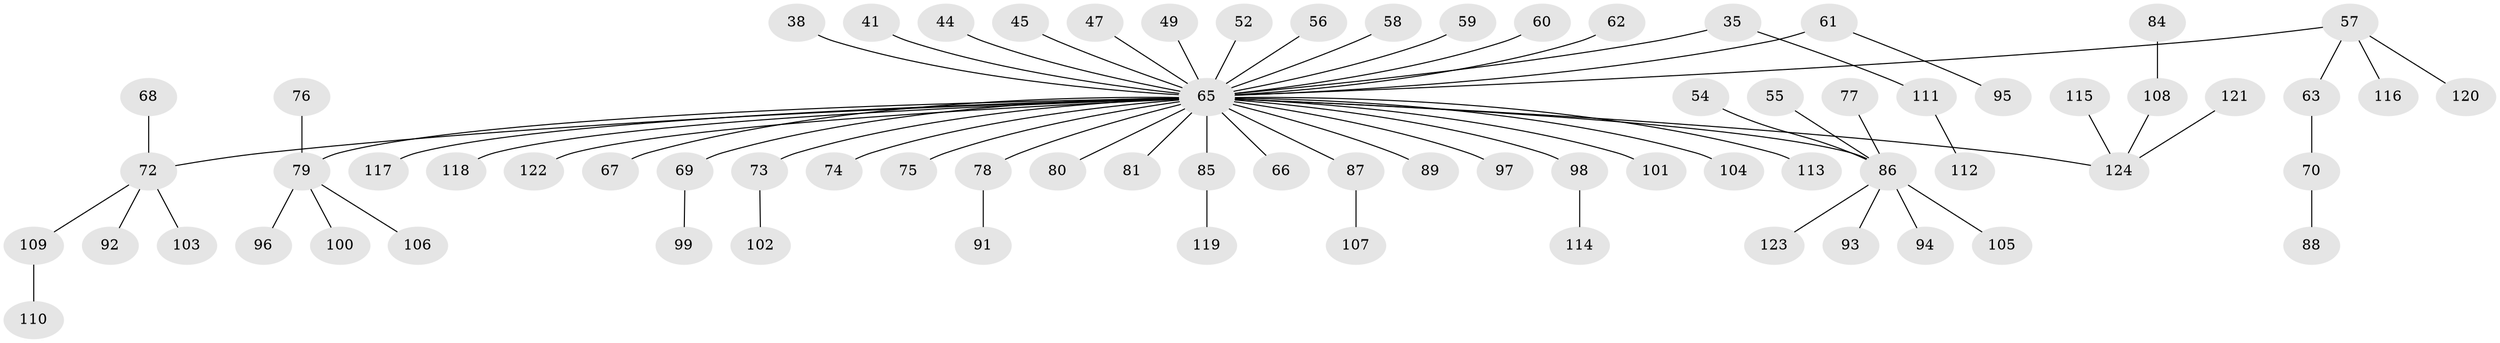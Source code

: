 // original degree distribution, {8: 0.008064516129032258, 5: 0.04838709677419355, 6: 0.016129032258064516, 3: 0.11290322580645161, 7: 0.008064516129032258, 1: 0.5564516129032258, 2: 0.18548387096774194, 4: 0.06451612903225806}
// Generated by graph-tools (version 1.1) at 2025/55/03/04/25 21:55:44]
// undirected, 74 vertices, 73 edges
graph export_dot {
graph [start="1"]
  node [color=gray90,style=filled];
  35 [super="+28"];
  38;
  41;
  44;
  45;
  47;
  49;
  52;
  54;
  55;
  56;
  57;
  58;
  59;
  60;
  61;
  62;
  63;
  65 [super="+46+48+16+53+24+25+50+26+34"];
  66;
  67;
  68;
  69;
  70;
  72 [super="+21+37+64"];
  73;
  74;
  75;
  76;
  77;
  78;
  79 [super="+71"];
  80;
  81;
  84;
  85;
  86 [super="+51"];
  87;
  88;
  89;
  91;
  92;
  93;
  94;
  95;
  96;
  97;
  98;
  99;
  100;
  101;
  102;
  103;
  104;
  105;
  106;
  107;
  108 [super="+31"];
  109 [super="+83"];
  110;
  111;
  112;
  113;
  114;
  115;
  116;
  117;
  118;
  119;
  120;
  121;
  122;
  123;
  124 [super="+90"];
  35 -- 111;
  35 -- 65;
  38 -- 65;
  41 -- 65;
  44 -- 65;
  45 -- 65;
  47 -- 65;
  49 -- 65;
  52 -- 65;
  54 -- 86;
  55 -- 86;
  56 -- 65;
  57 -- 63;
  57 -- 116;
  57 -- 120;
  57 -- 65;
  58 -- 65;
  59 -- 65;
  60 -- 65;
  61 -- 95;
  61 -- 65;
  62 -- 65;
  63 -- 70;
  65 -- 66;
  65 -- 67;
  65 -- 73;
  65 -- 74;
  65 -- 75;
  65 -- 78;
  65 -- 80;
  65 -- 81;
  65 -- 97;
  65 -- 113;
  65 -- 118;
  65 -- 122;
  65 -- 117;
  65 -- 86;
  65 -- 124;
  65 -- 79;
  65 -- 69;
  65 -- 104;
  65 -- 85;
  65 -- 87;
  65 -- 98;
  65 -- 101;
  65 -- 89;
  65 -- 72;
  68 -- 72;
  69 -- 99;
  70 -- 88;
  72 -- 92;
  72 -- 103;
  72 -- 109;
  73 -- 102;
  76 -- 79;
  77 -- 86;
  78 -- 91;
  79 -- 100;
  79 -- 96;
  79 -- 106;
  84 -- 108;
  85 -- 119;
  86 -- 93;
  86 -- 123;
  86 -- 105;
  86 -- 94;
  87 -- 107;
  98 -- 114;
  108 -- 124;
  109 -- 110;
  111 -- 112;
  115 -- 124;
  121 -- 124;
}
